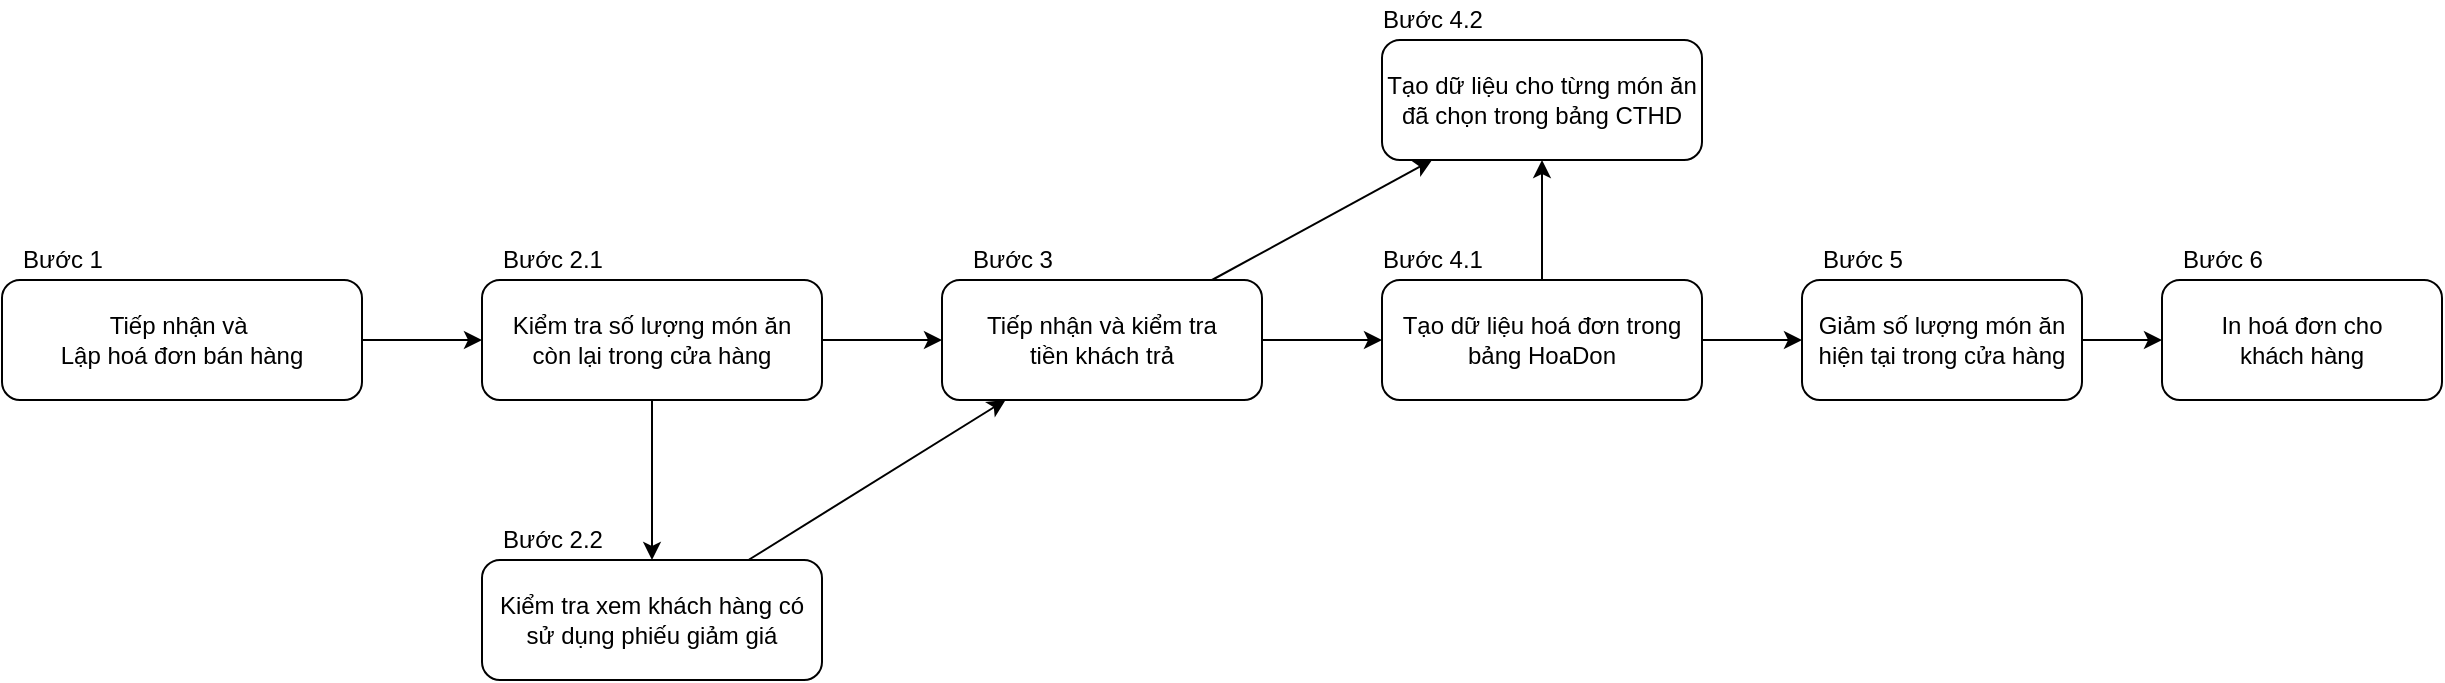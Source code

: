 <mxfile version="16.5.1" type="device" pages="3"><diagram id="_2z3YNKUW5zXM0Q7QlYB" name="BanHang"><mxGraphModel dx="2333" dy="984" grid="1" gridSize="10" guides="1" tooltips="1" connect="1" arrows="1" fold="1" page="1" pageScale="1" pageWidth="850" pageHeight="1100" math="0" shadow="0"><root><mxCell id="0"/><mxCell id="1" parent="0"/><mxCell id="c9gFK51p6dvCfRF7ZLtf-9" style="rounded=0;orthogonalLoop=1;jettySize=auto;html=1;" parent="1" source="c9gFK51p6dvCfRF7ZLtf-5" target="c9gFK51p6dvCfRF7ZLtf-6" edge="1"><mxGeometry relative="1" as="geometry"/></mxCell><mxCell id="c9gFK51p6dvCfRF7ZLtf-20" style="edgeStyle=none;rounded=0;orthogonalLoop=1;jettySize=auto;html=1;" parent="1" source="c9gFK51p6dvCfRF7ZLtf-5" target="c9gFK51p6dvCfRF7ZLtf-17" edge="1"><mxGeometry relative="1" as="geometry"/></mxCell><mxCell id="c9gFK51p6dvCfRF7ZLtf-5" value="Kiểm tra số lượng món ăn &lt;br&gt;còn lại trong cửa hàng" style="rounded=1;whiteSpace=wrap;html=1;" parent="1" vertex="1"><mxGeometry x="80" y="500" width="170" height="60" as="geometry"/></mxCell><mxCell id="c9gFK51p6dvCfRF7ZLtf-29" style="edgeStyle=none;rounded=0;orthogonalLoop=1;jettySize=auto;html=1;" parent="1" source="c9gFK51p6dvCfRF7ZLtf-6" target="c9gFK51p6dvCfRF7ZLtf-28" edge="1"><mxGeometry relative="1" as="geometry"/></mxCell><mxCell id="c9gFK51p6dvCfRF7ZLtf-39" style="edgeStyle=none;rounded=0;orthogonalLoop=1;jettySize=auto;html=1;" parent="1" source="c9gFK51p6dvCfRF7ZLtf-6" target="c9gFK51p6dvCfRF7ZLtf-10" edge="1"><mxGeometry relative="1" as="geometry"/></mxCell><mxCell id="c9gFK51p6dvCfRF7ZLtf-6" value="Tiếp nhận và kiểm tra&lt;br&gt;tiền khách trả" style="rounded=1;whiteSpace=wrap;html=1;" parent="1" vertex="1"><mxGeometry x="310" y="500" width="160" height="60" as="geometry"/></mxCell><mxCell id="c9gFK51p6dvCfRF7ZLtf-10" value="Tạo dữ liệu cho từng món ăn đã chọn trong bảng CTHD" style="rounded=1;whiteSpace=wrap;html=1;" parent="1" vertex="1"><mxGeometry x="530" y="380" width="160" height="60" as="geometry"/></mxCell><mxCell id="c9gFK51p6dvCfRF7ZLtf-42" style="edgeStyle=none;rounded=0;orthogonalLoop=1;jettySize=auto;html=1;" parent="1" source="c9gFK51p6dvCfRF7ZLtf-12" target="c9gFK51p6dvCfRF7ZLtf-41" edge="1"><mxGeometry relative="1" as="geometry"/></mxCell><mxCell id="c9gFK51p6dvCfRF7ZLtf-12" value="Giảm số lượng món ăn hiện tại trong cửa hàng" style="rounded=1;whiteSpace=wrap;html=1;" parent="1" vertex="1"><mxGeometry x="740" y="500" width="140" height="60" as="geometry"/></mxCell><mxCell id="c9gFK51p6dvCfRF7ZLtf-16" style="rounded=0;orthogonalLoop=1;jettySize=auto;html=1;" parent="1" source="c9gFK51p6dvCfRF7ZLtf-15" target="c9gFK51p6dvCfRF7ZLtf-5" edge="1"><mxGeometry relative="1" as="geometry"/></mxCell><mxCell id="c9gFK51p6dvCfRF7ZLtf-15" value="Tiếp nhận và&amp;nbsp;&lt;br&gt;Lập hoá đơn bán hàng" style="rounded=1;whiteSpace=wrap;html=1;" parent="1" vertex="1"><mxGeometry x="-160" y="500" width="180" height="60" as="geometry"/></mxCell><mxCell id="c9gFK51p6dvCfRF7ZLtf-21" style="edgeStyle=none;rounded=0;orthogonalLoop=1;jettySize=auto;html=1;" parent="1" source="c9gFK51p6dvCfRF7ZLtf-17" target="c9gFK51p6dvCfRF7ZLtf-6" edge="1"><mxGeometry relative="1" as="geometry"/></mxCell><mxCell id="c9gFK51p6dvCfRF7ZLtf-17" value="Kiểm tra xem khách hàng có sử dụng phiếu giảm giá" style="rounded=1;whiteSpace=wrap;html=1;" parent="1" vertex="1"><mxGeometry x="80" y="640" width="170" height="60" as="geometry"/></mxCell><mxCell id="c9gFK51p6dvCfRF7ZLtf-31" style="edgeStyle=none;rounded=0;orthogonalLoop=1;jettySize=auto;html=1;" parent="1" source="c9gFK51p6dvCfRF7ZLtf-28" target="c9gFK51p6dvCfRF7ZLtf-12" edge="1"><mxGeometry relative="1" as="geometry"/></mxCell><mxCell id="C3LlepaBDaDrHOW4eGxJ-1" style="edgeStyle=none;rounded=0;orthogonalLoop=1;jettySize=auto;html=1;" edge="1" parent="1" source="c9gFK51p6dvCfRF7ZLtf-28" target="c9gFK51p6dvCfRF7ZLtf-10"><mxGeometry relative="1" as="geometry"/></mxCell><mxCell id="c9gFK51p6dvCfRF7ZLtf-28" value="Tạo dữ liệu hoá đơn trong bảng HoaDon" style="rounded=1;whiteSpace=wrap;html=1;" parent="1" vertex="1"><mxGeometry x="530" y="500" width="160" height="60" as="geometry"/></mxCell><mxCell id="c9gFK51p6dvCfRF7ZLtf-32" value="Bước 1" style="text;html=1;align=center;verticalAlign=middle;resizable=0;points=[];autosize=1;strokeColor=none;fillColor=none;" parent="1" vertex="1"><mxGeometry x="-160" y="480" width="60" height="20" as="geometry"/></mxCell><mxCell id="c9gFK51p6dvCfRF7ZLtf-33" value="Bước 2.2" style="text;html=1;align=center;verticalAlign=middle;resizable=0;points=[];autosize=1;strokeColor=none;fillColor=none;" parent="1" vertex="1"><mxGeometry x="80" y="620" width="70" height="20" as="geometry"/></mxCell><mxCell id="c9gFK51p6dvCfRF7ZLtf-34" value="Bước 2.1" style="text;html=1;align=center;verticalAlign=middle;resizable=0;points=[];autosize=1;strokeColor=none;fillColor=none;" parent="1" vertex="1"><mxGeometry x="80" y="480" width="70" height="20" as="geometry"/></mxCell><mxCell id="c9gFK51p6dvCfRF7ZLtf-35" value="Bước 3" style="text;html=1;align=center;verticalAlign=middle;resizable=0;points=[];autosize=1;strokeColor=none;fillColor=none;" parent="1" vertex="1"><mxGeometry x="315" y="480" width="60" height="20" as="geometry"/></mxCell><mxCell id="c9gFK51p6dvCfRF7ZLtf-36" value="Bước 4.2" style="text;html=1;align=center;verticalAlign=middle;resizable=0;points=[];autosize=1;strokeColor=none;fillColor=none;" parent="1" vertex="1"><mxGeometry x="520" y="360" width="70" height="20" as="geometry"/></mxCell><mxCell id="c9gFK51p6dvCfRF7ZLtf-37" value="Bước 4.1" style="text;html=1;align=center;verticalAlign=middle;resizable=0;points=[];autosize=1;strokeColor=none;fillColor=none;" parent="1" vertex="1"><mxGeometry x="520" y="480" width="70" height="20" as="geometry"/></mxCell><mxCell id="c9gFK51p6dvCfRF7ZLtf-38" value="Bước 5" style="text;html=1;align=center;verticalAlign=middle;resizable=0;points=[];autosize=1;strokeColor=none;fillColor=none;" parent="1" vertex="1"><mxGeometry x="740" y="480" width="60" height="20" as="geometry"/></mxCell><mxCell id="c9gFK51p6dvCfRF7ZLtf-41" value="In hoá đơn cho&lt;br&gt;khách hàng" style="rounded=1;whiteSpace=wrap;html=1;" parent="1" vertex="1"><mxGeometry x="920" y="500" width="140" height="60" as="geometry"/></mxCell><mxCell id="c9gFK51p6dvCfRF7ZLtf-43" value="Bước 6" style="text;html=1;align=center;verticalAlign=middle;resizable=0;points=[];autosize=1;strokeColor=none;fillColor=none;" parent="1" vertex="1"><mxGeometry x="920" y="480" width="60" height="20" as="geometry"/></mxCell></root></mxGraphModel></diagram><diagram id="xR7OEgInwIIq_vjEu44g" name="NhapHang"><mxGraphModel dx="2580" dy="1148" grid="1" gridSize="10" guides="1" tooltips="1" connect="1" arrows="1" fold="1" page="1" pageScale="1" pageWidth="850" pageHeight="1100" math="0" shadow="0"><root><mxCell id="QqUUlinXF05BfiQ2p4Cv-0"/><mxCell id="QqUUlinXF05BfiQ2p4Cv-1" parent="QqUUlinXF05BfiQ2p4Cv-0"/><mxCell id="qrE-z2LqG0LtoyBgadR0-0" style="rounded=0;orthogonalLoop=1;jettySize=auto;html=1;" edge="1" parent="QqUUlinXF05BfiQ2p4Cv-1" source="qrE-z2LqG0LtoyBgadR0-2" target="qrE-z2LqG0LtoyBgadR0-5"><mxGeometry relative="1" as="geometry"/></mxCell><mxCell id="qrE-z2LqG0LtoyBgadR0-2" value="Gửi thông tin phiếu nhập đó cho nhà cung cấp" style="rounded=1;whiteSpace=wrap;html=1;" vertex="1" parent="QqUUlinXF05BfiQ2p4Cv-1"><mxGeometry x="80" y="500" width="170" height="60" as="geometry"/></mxCell><mxCell id="qrE-z2LqG0LtoyBgadR0-3" style="edgeStyle=none;rounded=0;orthogonalLoop=1;jettySize=auto;html=1;" edge="1" parent="QqUUlinXF05BfiQ2p4Cv-1" source="qrE-z2LqG0LtoyBgadR0-5" target="qrE-z2LqG0LtoyBgadR0-15"><mxGeometry relative="1" as="geometry"/></mxCell><mxCell id="FvHgyzYECnLnJeFPwZ33-1" style="rounded=0;orthogonalLoop=1;jettySize=auto;html=1;" edge="1" parent="QqUUlinXF05BfiQ2p4Cv-1" source="qrE-z2LqG0LtoyBgadR0-5" target="FvHgyzYECnLnJeFPwZ33-0"><mxGeometry relative="1" as="geometry"/></mxCell><mxCell id="qrE-z2LqG0LtoyBgadR0-5" value="Tiếp nhận nguyên liệu&amp;nbsp;&lt;br&gt;và thanh toán hoá đơn nhập" style="rounded=1;whiteSpace=wrap;html=1;" vertex="1" parent="QqUUlinXF05BfiQ2p4Cv-1"><mxGeometry x="310" y="500" width="160" height="60" as="geometry"/></mxCell><mxCell id="YVsFrI21P31SceiCFPgR-1" style="edgeStyle=none;rounded=0;orthogonalLoop=1;jettySize=auto;html=1;" edge="1" parent="QqUUlinXF05BfiQ2p4Cv-1" source="qrE-z2LqG0LtoyBgadR0-9" target="YVsFrI21P31SceiCFPgR-0"><mxGeometry relative="1" as="geometry"/></mxCell><mxCell id="qrE-z2LqG0LtoyBgadR0-9" value="Tăng số lượng nguyên liệu hiện tại trong cửa hàng" style="rounded=1;whiteSpace=wrap;html=1;" vertex="1" parent="QqUUlinXF05BfiQ2p4Cv-1"><mxGeometry x="750" y="500" width="160" height="60" as="geometry"/></mxCell><mxCell id="qrE-z2LqG0LtoyBgadR0-10" style="rounded=0;orthogonalLoop=1;jettySize=auto;html=1;" edge="1" parent="QqUUlinXF05BfiQ2p4Cv-1" source="qrE-z2LqG0LtoyBgadR0-11" target="qrE-z2LqG0LtoyBgadR0-2"><mxGeometry relative="1" as="geometry"/></mxCell><mxCell id="qrE-z2LqG0LtoyBgadR0-11" value="Nhân viên xác nhận và&lt;br&gt;lập phiếu nhập hàng" style="rounded=1;whiteSpace=wrap;html=1;" vertex="1" parent="QqUUlinXF05BfiQ2p4Cv-1"><mxGeometry x="-160" y="500" width="180" height="60" as="geometry"/></mxCell><mxCell id="qrE-z2LqG0LtoyBgadR0-14" style="edgeStyle=none;rounded=0;orthogonalLoop=1;jettySize=auto;html=1;" edge="1" parent="QqUUlinXF05BfiQ2p4Cv-1" source="qrE-z2LqG0LtoyBgadR0-15" target="qrE-z2LqG0LtoyBgadR0-9"><mxGeometry relative="1" as="geometry"/></mxCell><mxCell id="F0jRYXbjdiWF7qYTkioi-0" style="edgeStyle=none;rounded=0;orthogonalLoop=1;jettySize=auto;html=1;" edge="1" parent="QqUUlinXF05BfiQ2p4Cv-1" source="qrE-z2LqG0LtoyBgadR0-15" target="FvHgyzYECnLnJeFPwZ33-0"><mxGeometry relative="1" as="geometry"/></mxCell><mxCell id="qrE-z2LqG0LtoyBgadR0-15" value="Tạo dữ liệu phiếu nhập&lt;br&gt;trong bảng PhieuNhap" style="rounded=1;whiteSpace=wrap;html=1;" vertex="1" parent="QqUUlinXF05BfiQ2p4Cv-1"><mxGeometry x="530" y="500" width="170" height="60" as="geometry"/></mxCell><mxCell id="qrE-z2LqG0LtoyBgadR0-16" value="Bước 1" style="text;html=1;align=center;verticalAlign=middle;resizable=0;points=[];autosize=1;strokeColor=none;fillColor=none;" vertex="1" parent="QqUUlinXF05BfiQ2p4Cv-1"><mxGeometry x="-160" y="480" width="60" height="20" as="geometry"/></mxCell><mxCell id="qrE-z2LqG0LtoyBgadR0-18" value="Bước 2" style="text;html=1;align=center;verticalAlign=middle;resizable=0;points=[];autosize=1;strokeColor=none;fillColor=none;" vertex="1" parent="QqUUlinXF05BfiQ2p4Cv-1"><mxGeometry x="85" y="480" width="60" height="20" as="geometry"/></mxCell><mxCell id="qrE-z2LqG0LtoyBgadR0-19" value="Bước 3" style="text;html=1;align=center;verticalAlign=middle;resizable=0;points=[];autosize=1;strokeColor=none;fillColor=none;" vertex="1" parent="QqUUlinXF05BfiQ2p4Cv-1"><mxGeometry x="315" y="480" width="60" height="20" as="geometry"/></mxCell><mxCell id="qrE-z2LqG0LtoyBgadR0-21" value="Bước 4.1" style="text;html=1;align=center;verticalAlign=middle;resizable=0;points=[];autosize=1;strokeColor=none;fillColor=none;" vertex="1" parent="QqUUlinXF05BfiQ2p4Cv-1"><mxGeometry x="520" y="480" width="70" height="20" as="geometry"/></mxCell><mxCell id="qrE-z2LqG0LtoyBgadR0-22" value="Bước 5" style="text;html=1;align=center;verticalAlign=middle;resizable=0;points=[];autosize=1;strokeColor=none;fillColor=none;" vertex="1" parent="QqUUlinXF05BfiQ2p4Cv-1"><mxGeometry x="750" y="480" width="60" height="20" as="geometry"/></mxCell><mxCell id="FvHgyzYECnLnJeFPwZ33-0" value="Tạo dữ liệu cho từng nguyên liệu đã chọn trong bảng CTPN" style="rounded=1;whiteSpace=wrap;html=1;" vertex="1" parent="QqUUlinXF05BfiQ2p4Cv-1"><mxGeometry x="530" y="380" width="170" height="60" as="geometry"/></mxCell><mxCell id="F0jRYXbjdiWF7qYTkioi-1" value="Bước 4.2" style="text;html=1;align=center;verticalAlign=middle;resizable=0;points=[];autosize=1;strokeColor=none;fillColor=none;" vertex="1" parent="QqUUlinXF05BfiQ2p4Cv-1"><mxGeometry x="530" y="360" width="70" height="20" as="geometry"/></mxCell><mxCell id="YVsFrI21P31SceiCFPgR-0" value="In hoá đơn xác nhận&lt;br&gt;nhập hàng" style="rounded=1;whiteSpace=wrap;html=1;" vertex="1" parent="QqUUlinXF05BfiQ2p4Cv-1"><mxGeometry x="970" y="500" width="140" height="60" as="geometry"/></mxCell><mxCell id="YVsFrI21P31SceiCFPgR-2" value="Bước 6" style="text;html=1;align=center;verticalAlign=middle;resizable=0;points=[];autosize=1;strokeColor=none;fillColor=none;" vertex="1" parent="QqUUlinXF05BfiQ2p4Cv-1"><mxGeometry x="970" y="480" width="60" height="20" as="geometry"/></mxCell></root></mxGraphModel></diagram><diagram id="MP6XTzB1Z2svCXr18nzk" name="CheBien"><mxGraphModel dx="2071" dy="811" grid="1" gridSize="10" guides="1" tooltips="1" connect="1" arrows="1" fold="1" page="1" pageScale="1" pageWidth="850" pageHeight="1100" math="0" shadow="0"><root><mxCell id="sfnZdDGc_zPNnWGsyx7s-0"/><mxCell id="sfnZdDGc_zPNnWGsyx7s-1" parent="sfnZdDGc_zPNnWGsyx7s-0"/><mxCell id="4WQonlsYhl7-0rlEaGYS-0" style="rounded=0;orthogonalLoop=1;jettySize=auto;html=1;" edge="1" parent="sfnZdDGc_zPNnWGsyx7s-1" source="4WQonlsYhl7-0rlEaGYS-1" target="4WQonlsYhl7-0rlEaGYS-4"><mxGeometry relative="1" as="geometry"/></mxCell><mxCell id="4WQonlsYhl7-0rlEaGYS-1" value="Nhà bếp xác nhận&lt;br&gt;yêu cầu và lây nguyên liệu &lt;br&gt;từ nhà kho để thực hiện" style="rounded=1;whiteSpace=wrap;html=1;" vertex="1" parent="sfnZdDGc_zPNnWGsyx7s-1"><mxGeometry x="80" y="500" width="170" height="60" as="geometry"/></mxCell><mxCell id="4WQonlsYhl7-0rlEaGYS-2" style="edgeStyle=none;rounded=0;orthogonalLoop=1;jettySize=auto;html=1;" edge="1" parent="sfnZdDGc_zPNnWGsyx7s-1" source="4WQonlsYhl7-0rlEaGYS-4" target="4WQonlsYhl7-0rlEaGYS-11"><mxGeometry relative="1" as="geometry"/></mxCell><mxCell id="4WQonlsYhl7-0rlEaGYS-4" value="Giảm số lượng&lt;br&gt;nguyên liệu trong kho&lt;br&gt;đã được sử dụng" style="rounded=1;whiteSpace=wrap;html=1;" vertex="1" parent="sfnZdDGc_zPNnWGsyx7s-1"><mxGeometry x="310" y="500" width="160" height="60" as="geometry"/></mxCell><mxCell id="4WQonlsYhl7-0rlEaGYS-6" value="Tăng số lượng món ăn&amp;nbsp;&lt;br&gt;đã được yêu cầu chế biến" style="rounded=1;whiteSpace=wrap;html=1;" vertex="1" parent="sfnZdDGc_zPNnWGsyx7s-1"><mxGeometry x="750" y="500" width="160" height="60" as="geometry"/></mxCell><mxCell id="4WQonlsYhl7-0rlEaGYS-7" style="rounded=0;orthogonalLoop=1;jettySize=auto;html=1;" edge="1" parent="sfnZdDGc_zPNnWGsyx7s-1" source="4WQonlsYhl7-0rlEaGYS-8" target="4WQonlsYhl7-0rlEaGYS-1"><mxGeometry relative="1" as="geometry"/></mxCell><mxCell id="4WQonlsYhl7-0rlEaGYS-8" value="Nhân viên sử dụng&lt;br&gt;hệ thống để đặt chế biến&lt;br&gt;từ nhà bếp" style="rounded=1;whiteSpace=wrap;html=1;" vertex="1" parent="sfnZdDGc_zPNnWGsyx7s-1"><mxGeometry x="-160" y="500" width="180" height="60" as="geometry"/></mxCell><mxCell id="4WQonlsYhl7-0rlEaGYS-9" style="edgeStyle=none;rounded=0;orthogonalLoop=1;jettySize=auto;html=1;" edge="1" parent="sfnZdDGc_zPNnWGsyx7s-1" source="4WQonlsYhl7-0rlEaGYS-11" target="4WQonlsYhl7-0rlEaGYS-6"><mxGeometry relative="1" as="geometry"/></mxCell><mxCell id="4WQonlsYhl7-0rlEaGYS-11" value="Nhà bếp xác nhận&lt;br&gt;chế biến thành công" style="rounded=1;whiteSpace=wrap;html=1;" vertex="1" parent="sfnZdDGc_zPNnWGsyx7s-1"><mxGeometry x="530" y="500" width="170" height="60" as="geometry"/></mxCell><mxCell id="4WQonlsYhl7-0rlEaGYS-12" value="Bước 1" style="text;html=1;align=center;verticalAlign=middle;resizable=0;points=[];autosize=1;strokeColor=none;fillColor=none;" vertex="1" parent="sfnZdDGc_zPNnWGsyx7s-1"><mxGeometry x="-160" y="480" width="60" height="20" as="geometry"/></mxCell><mxCell id="4WQonlsYhl7-0rlEaGYS-13" value="Bước 2" style="text;html=1;align=center;verticalAlign=middle;resizable=0;points=[];autosize=1;strokeColor=none;fillColor=none;" vertex="1" parent="sfnZdDGc_zPNnWGsyx7s-1"><mxGeometry x="85" y="480" width="60" height="20" as="geometry"/></mxCell><mxCell id="4WQonlsYhl7-0rlEaGYS-14" value="Bước 3" style="text;html=1;align=center;verticalAlign=middle;resizable=0;points=[];autosize=1;strokeColor=none;fillColor=none;" vertex="1" parent="sfnZdDGc_zPNnWGsyx7s-1"><mxGeometry x="315" y="480" width="60" height="20" as="geometry"/></mxCell><mxCell id="4WQonlsYhl7-0rlEaGYS-15" value="Bước 4" style="text;html=1;align=center;verticalAlign=middle;resizable=0;points=[];autosize=1;strokeColor=none;fillColor=none;" vertex="1" parent="sfnZdDGc_zPNnWGsyx7s-1"><mxGeometry x="525" y="480" width="60" height="20" as="geometry"/></mxCell><mxCell id="4WQonlsYhl7-0rlEaGYS-16" value="Bước 5" style="text;html=1;align=center;verticalAlign=middle;resizable=0;points=[];autosize=1;strokeColor=none;fillColor=none;" vertex="1" parent="sfnZdDGc_zPNnWGsyx7s-1"><mxGeometry x="750" y="480" width="60" height="20" as="geometry"/></mxCell></root></mxGraphModel></diagram></mxfile>